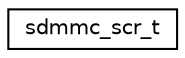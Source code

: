 digraph "Graphical Class Hierarchy"
{
 // LATEX_PDF_SIZE
  edge [fontname="Helvetica",fontsize="10",labelfontname="Helvetica",labelfontsize="10"];
  node [fontname="Helvetica",fontsize="10",shape=record];
  rankdir="LR";
  Node0 [label="sdmmc_scr_t",height=0.2,width=0.4,color="black", fillcolor="white", style="filled",URL="$structsdmmc__scr__t.html",tooltip="SCR register structure (SD Memory Card only)"];
}
